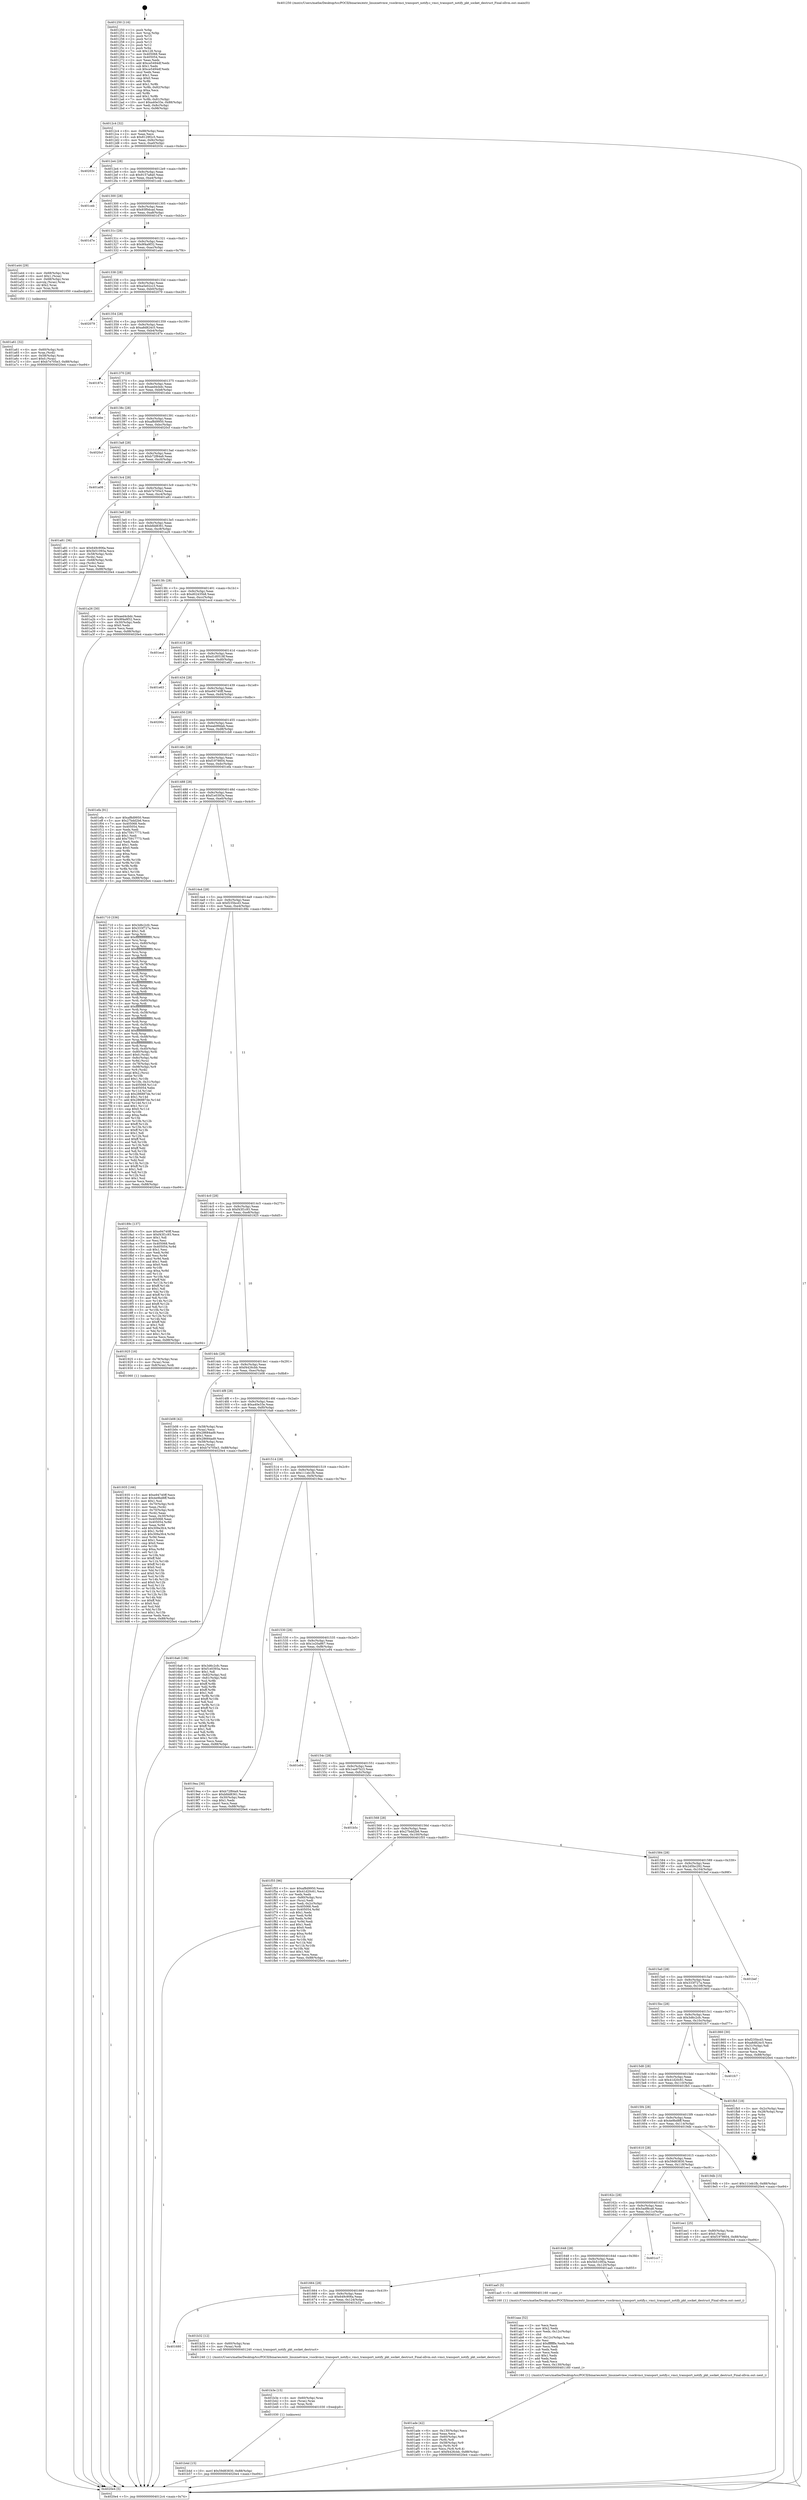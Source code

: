 digraph "0x401250" {
  label = "0x401250 (/mnt/c/Users/mathe/Desktop/tcc/POCII/binaries/extr_linuxnetvmw_vsockvmci_transport_notify.c_vmci_transport_notify_pkt_socket_destruct_Final-ollvm.out::main(0))"
  labelloc = "t"
  node[shape=record]

  Entry [label="",width=0.3,height=0.3,shape=circle,fillcolor=black,style=filled]
  "0x4012c4" [label="{
     0x4012c4 [32]\l
     | [instrs]\l
     &nbsp;&nbsp;0x4012c4 \<+6\>: mov -0x88(%rbp),%eax\l
     &nbsp;&nbsp;0x4012ca \<+2\>: mov %eax,%ecx\l
     &nbsp;&nbsp;0x4012cc \<+6\>: sub $0x8129f2c5,%ecx\l
     &nbsp;&nbsp;0x4012d2 \<+6\>: mov %eax,-0x9c(%rbp)\l
     &nbsp;&nbsp;0x4012d8 \<+6\>: mov %ecx,-0xa0(%rbp)\l
     &nbsp;&nbsp;0x4012de \<+6\>: je 000000000040203c \<main+0xdec\>\l
  }"]
  "0x40203c" [label="{
     0x40203c\l
  }", style=dashed]
  "0x4012e4" [label="{
     0x4012e4 [28]\l
     | [instrs]\l
     &nbsp;&nbsp;0x4012e4 \<+5\>: jmp 00000000004012e9 \<main+0x99\>\l
     &nbsp;&nbsp;0x4012e9 \<+6\>: mov -0x9c(%rbp),%eax\l
     &nbsp;&nbsp;0x4012ef \<+5\>: sub $0x9157a8a0,%eax\l
     &nbsp;&nbsp;0x4012f4 \<+6\>: mov %eax,-0xa4(%rbp)\l
     &nbsp;&nbsp;0x4012fa \<+6\>: je 0000000000401ceb \<main+0xa9b\>\l
  }"]
  Exit [label="",width=0.3,height=0.3,shape=circle,fillcolor=black,style=filled,peripheries=2]
  "0x401ceb" [label="{
     0x401ceb\l
  }", style=dashed]
  "0x401300" [label="{
     0x401300 [28]\l
     | [instrs]\l
     &nbsp;&nbsp;0x401300 \<+5\>: jmp 0000000000401305 \<main+0xb5\>\l
     &nbsp;&nbsp;0x401305 \<+6\>: mov -0x9c(%rbp),%eax\l
     &nbsp;&nbsp;0x40130b \<+5\>: sub $0x93f0dcad,%eax\l
     &nbsp;&nbsp;0x401310 \<+6\>: mov %eax,-0xa8(%rbp)\l
     &nbsp;&nbsp;0x401316 \<+6\>: je 0000000000401d7e \<main+0xb2e\>\l
  }"]
  "0x401b4d" [label="{
     0x401b4d [15]\l
     | [instrs]\l
     &nbsp;&nbsp;0x401b4d \<+10\>: movl $0x59d83830,-0x88(%rbp)\l
     &nbsp;&nbsp;0x401b57 \<+5\>: jmp 00000000004020e4 \<main+0xe94\>\l
  }"]
  "0x401d7e" [label="{
     0x401d7e\l
  }", style=dashed]
  "0x40131c" [label="{
     0x40131c [28]\l
     | [instrs]\l
     &nbsp;&nbsp;0x40131c \<+5\>: jmp 0000000000401321 \<main+0xd1\>\l
     &nbsp;&nbsp;0x401321 \<+6\>: mov -0x9c(%rbp),%eax\l
     &nbsp;&nbsp;0x401327 \<+5\>: sub $0x9f4a9f32,%eax\l
     &nbsp;&nbsp;0x40132c \<+6\>: mov %eax,-0xac(%rbp)\l
     &nbsp;&nbsp;0x401332 \<+6\>: je 0000000000401a44 \<main+0x7f4\>\l
  }"]
  "0x401b3e" [label="{
     0x401b3e [15]\l
     | [instrs]\l
     &nbsp;&nbsp;0x401b3e \<+4\>: mov -0x60(%rbp),%rax\l
     &nbsp;&nbsp;0x401b42 \<+3\>: mov (%rax),%rax\l
     &nbsp;&nbsp;0x401b45 \<+3\>: mov %rax,%rdi\l
     &nbsp;&nbsp;0x401b48 \<+5\>: call 0000000000401030 \<free@plt\>\l
     | [calls]\l
     &nbsp;&nbsp;0x401030 \{1\} (unknown)\l
  }"]
  "0x401a44" [label="{
     0x401a44 [29]\l
     | [instrs]\l
     &nbsp;&nbsp;0x401a44 \<+4\>: mov -0x68(%rbp),%rax\l
     &nbsp;&nbsp;0x401a48 \<+6\>: movl $0x1,(%rax)\l
     &nbsp;&nbsp;0x401a4e \<+4\>: mov -0x68(%rbp),%rax\l
     &nbsp;&nbsp;0x401a52 \<+3\>: movslq (%rax),%rax\l
     &nbsp;&nbsp;0x401a55 \<+4\>: shl $0x2,%rax\l
     &nbsp;&nbsp;0x401a59 \<+3\>: mov %rax,%rdi\l
     &nbsp;&nbsp;0x401a5c \<+5\>: call 0000000000401050 \<malloc@plt\>\l
     | [calls]\l
     &nbsp;&nbsp;0x401050 \{1\} (unknown)\l
  }"]
  "0x401338" [label="{
     0x401338 [28]\l
     | [instrs]\l
     &nbsp;&nbsp;0x401338 \<+5\>: jmp 000000000040133d \<main+0xed\>\l
     &nbsp;&nbsp;0x40133d \<+6\>: mov -0x9c(%rbp),%eax\l
     &nbsp;&nbsp;0x401343 \<+5\>: sub $0xa5e02cc3,%eax\l
     &nbsp;&nbsp;0x401348 \<+6\>: mov %eax,-0xb0(%rbp)\l
     &nbsp;&nbsp;0x40134e \<+6\>: je 0000000000402079 \<main+0xe29\>\l
  }"]
  "0x401680" [label="{
     0x401680\l
  }", style=dashed]
  "0x402079" [label="{
     0x402079\l
  }", style=dashed]
  "0x401354" [label="{
     0x401354 [28]\l
     | [instrs]\l
     &nbsp;&nbsp;0x401354 \<+5\>: jmp 0000000000401359 \<main+0x109\>\l
     &nbsp;&nbsp;0x401359 \<+6\>: mov -0x9c(%rbp),%eax\l
     &nbsp;&nbsp;0x40135f \<+5\>: sub $0xa8d824c5,%eax\l
     &nbsp;&nbsp;0x401364 \<+6\>: mov %eax,-0xb4(%rbp)\l
     &nbsp;&nbsp;0x40136a \<+6\>: je 000000000040187e \<main+0x62e\>\l
  }"]
  "0x401b32" [label="{
     0x401b32 [12]\l
     | [instrs]\l
     &nbsp;&nbsp;0x401b32 \<+4\>: mov -0x60(%rbp),%rax\l
     &nbsp;&nbsp;0x401b36 \<+3\>: mov (%rax),%rdi\l
     &nbsp;&nbsp;0x401b39 \<+5\>: call 0000000000401240 \<vmci_transport_notify_pkt_socket_destruct\>\l
     | [calls]\l
     &nbsp;&nbsp;0x401240 \{1\} (/mnt/c/Users/mathe/Desktop/tcc/POCII/binaries/extr_linuxnetvmw_vsockvmci_transport_notify.c_vmci_transport_notify_pkt_socket_destruct_Final-ollvm.out::vmci_transport_notify_pkt_socket_destruct)\l
  }"]
  "0x40187e" [label="{
     0x40187e\l
  }", style=dashed]
  "0x401370" [label="{
     0x401370 [28]\l
     | [instrs]\l
     &nbsp;&nbsp;0x401370 \<+5\>: jmp 0000000000401375 \<main+0x125\>\l
     &nbsp;&nbsp;0x401375 \<+6\>: mov -0x9c(%rbp),%eax\l
     &nbsp;&nbsp;0x40137b \<+5\>: sub $0xaed4cbdc,%eax\l
     &nbsp;&nbsp;0x401380 \<+6\>: mov %eax,-0xb8(%rbp)\l
     &nbsp;&nbsp;0x401386 \<+6\>: je 0000000000401ebe \<main+0xc6e\>\l
  }"]
  "0x401ade" [label="{
     0x401ade [42]\l
     | [instrs]\l
     &nbsp;&nbsp;0x401ade \<+6\>: mov -0x130(%rbp),%ecx\l
     &nbsp;&nbsp;0x401ae4 \<+3\>: imul %eax,%ecx\l
     &nbsp;&nbsp;0x401ae7 \<+4\>: mov -0x60(%rbp),%r8\l
     &nbsp;&nbsp;0x401aeb \<+3\>: mov (%r8),%r8\l
     &nbsp;&nbsp;0x401aee \<+4\>: mov -0x58(%rbp),%r9\l
     &nbsp;&nbsp;0x401af2 \<+3\>: movslq (%r9),%r9\l
     &nbsp;&nbsp;0x401af5 \<+4\>: mov %ecx,(%r8,%r9,4)\l
     &nbsp;&nbsp;0x401af9 \<+10\>: movl $0xf4426cbb,-0x88(%rbp)\l
     &nbsp;&nbsp;0x401b03 \<+5\>: jmp 00000000004020e4 \<main+0xe94\>\l
  }"]
  "0x401ebe" [label="{
     0x401ebe\l
  }", style=dashed]
  "0x40138c" [label="{
     0x40138c [28]\l
     | [instrs]\l
     &nbsp;&nbsp;0x40138c \<+5\>: jmp 0000000000401391 \<main+0x141\>\l
     &nbsp;&nbsp;0x401391 \<+6\>: mov -0x9c(%rbp),%eax\l
     &nbsp;&nbsp;0x401397 \<+5\>: sub $0xaf8d9950,%eax\l
     &nbsp;&nbsp;0x40139c \<+6\>: mov %eax,-0xbc(%rbp)\l
     &nbsp;&nbsp;0x4013a2 \<+6\>: je 00000000004020cf \<main+0xe7f\>\l
  }"]
  "0x401aaa" [label="{
     0x401aaa [52]\l
     | [instrs]\l
     &nbsp;&nbsp;0x401aaa \<+2\>: xor %ecx,%ecx\l
     &nbsp;&nbsp;0x401aac \<+5\>: mov $0x2,%edx\l
     &nbsp;&nbsp;0x401ab1 \<+6\>: mov %edx,-0x12c(%rbp)\l
     &nbsp;&nbsp;0x401ab7 \<+1\>: cltd\l
     &nbsp;&nbsp;0x401ab8 \<+6\>: mov -0x12c(%rbp),%esi\l
     &nbsp;&nbsp;0x401abe \<+2\>: idiv %esi\l
     &nbsp;&nbsp;0x401ac0 \<+6\>: imul $0xfffffffe,%edx,%edx\l
     &nbsp;&nbsp;0x401ac6 \<+2\>: mov %ecx,%edi\l
     &nbsp;&nbsp;0x401ac8 \<+2\>: sub %edx,%edi\l
     &nbsp;&nbsp;0x401aca \<+2\>: mov %ecx,%edx\l
     &nbsp;&nbsp;0x401acc \<+3\>: sub $0x1,%edx\l
     &nbsp;&nbsp;0x401acf \<+2\>: add %edx,%edi\l
     &nbsp;&nbsp;0x401ad1 \<+2\>: sub %edi,%ecx\l
     &nbsp;&nbsp;0x401ad3 \<+6\>: mov %ecx,-0x130(%rbp)\l
     &nbsp;&nbsp;0x401ad9 \<+5\>: call 0000000000401160 \<next_i\>\l
     | [calls]\l
     &nbsp;&nbsp;0x401160 \{1\} (/mnt/c/Users/mathe/Desktop/tcc/POCII/binaries/extr_linuxnetvmw_vsockvmci_transport_notify.c_vmci_transport_notify_pkt_socket_destruct_Final-ollvm.out::next_i)\l
  }"]
  "0x4020cf" [label="{
     0x4020cf\l
  }", style=dashed]
  "0x4013a8" [label="{
     0x4013a8 [28]\l
     | [instrs]\l
     &nbsp;&nbsp;0x4013a8 \<+5\>: jmp 00000000004013ad \<main+0x15d\>\l
     &nbsp;&nbsp;0x4013ad \<+6\>: mov -0x9c(%rbp),%eax\l
     &nbsp;&nbsp;0x4013b3 \<+5\>: sub $0xb72f84a9,%eax\l
     &nbsp;&nbsp;0x4013b8 \<+6\>: mov %eax,-0xc0(%rbp)\l
     &nbsp;&nbsp;0x4013be \<+6\>: je 0000000000401a08 \<main+0x7b8\>\l
  }"]
  "0x401664" [label="{
     0x401664 [28]\l
     | [instrs]\l
     &nbsp;&nbsp;0x401664 \<+5\>: jmp 0000000000401669 \<main+0x419\>\l
     &nbsp;&nbsp;0x401669 \<+6\>: mov -0x9c(%rbp),%eax\l
     &nbsp;&nbsp;0x40166f \<+5\>: sub $0x649c906a,%eax\l
     &nbsp;&nbsp;0x401674 \<+6\>: mov %eax,-0x124(%rbp)\l
     &nbsp;&nbsp;0x40167a \<+6\>: je 0000000000401b32 \<main+0x8e2\>\l
  }"]
  "0x401a08" [label="{
     0x401a08\l
  }", style=dashed]
  "0x4013c4" [label="{
     0x4013c4 [28]\l
     | [instrs]\l
     &nbsp;&nbsp;0x4013c4 \<+5\>: jmp 00000000004013c9 \<main+0x179\>\l
     &nbsp;&nbsp;0x4013c9 \<+6\>: mov -0x9c(%rbp),%eax\l
     &nbsp;&nbsp;0x4013cf \<+5\>: sub $0xb7e705e3,%eax\l
     &nbsp;&nbsp;0x4013d4 \<+6\>: mov %eax,-0xc4(%rbp)\l
     &nbsp;&nbsp;0x4013da \<+6\>: je 0000000000401a81 \<main+0x831\>\l
  }"]
  "0x401aa5" [label="{
     0x401aa5 [5]\l
     | [instrs]\l
     &nbsp;&nbsp;0x401aa5 \<+5\>: call 0000000000401160 \<next_i\>\l
     | [calls]\l
     &nbsp;&nbsp;0x401160 \{1\} (/mnt/c/Users/mathe/Desktop/tcc/POCII/binaries/extr_linuxnetvmw_vsockvmci_transport_notify.c_vmci_transport_notify_pkt_socket_destruct_Final-ollvm.out::next_i)\l
  }"]
  "0x401a81" [label="{
     0x401a81 [36]\l
     | [instrs]\l
     &nbsp;&nbsp;0x401a81 \<+5\>: mov $0x649c906a,%eax\l
     &nbsp;&nbsp;0x401a86 \<+5\>: mov $0x5b51093a,%ecx\l
     &nbsp;&nbsp;0x401a8b \<+4\>: mov -0x58(%rbp),%rdx\l
     &nbsp;&nbsp;0x401a8f \<+2\>: mov (%rdx),%esi\l
     &nbsp;&nbsp;0x401a91 \<+4\>: mov -0x68(%rbp),%rdx\l
     &nbsp;&nbsp;0x401a95 \<+2\>: cmp (%rdx),%esi\l
     &nbsp;&nbsp;0x401a97 \<+3\>: cmovl %ecx,%eax\l
     &nbsp;&nbsp;0x401a9a \<+6\>: mov %eax,-0x88(%rbp)\l
     &nbsp;&nbsp;0x401aa0 \<+5\>: jmp 00000000004020e4 \<main+0xe94\>\l
  }"]
  "0x4013e0" [label="{
     0x4013e0 [28]\l
     | [instrs]\l
     &nbsp;&nbsp;0x4013e0 \<+5\>: jmp 00000000004013e5 \<main+0x195\>\l
     &nbsp;&nbsp;0x4013e5 \<+6\>: mov -0x9c(%rbp),%eax\l
     &nbsp;&nbsp;0x4013eb \<+5\>: sub $0xbfdd8361,%eax\l
     &nbsp;&nbsp;0x4013f0 \<+6\>: mov %eax,-0xc8(%rbp)\l
     &nbsp;&nbsp;0x4013f6 \<+6\>: je 0000000000401a26 \<main+0x7d6\>\l
  }"]
  "0x401648" [label="{
     0x401648 [28]\l
     | [instrs]\l
     &nbsp;&nbsp;0x401648 \<+5\>: jmp 000000000040164d \<main+0x3fd\>\l
     &nbsp;&nbsp;0x40164d \<+6\>: mov -0x9c(%rbp),%eax\l
     &nbsp;&nbsp;0x401653 \<+5\>: sub $0x5b51093a,%eax\l
     &nbsp;&nbsp;0x401658 \<+6\>: mov %eax,-0x120(%rbp)\l
     &nbsp;&nbsp;0x40165e \<+6\>: je 0000000000401aa5 \<main+0x855\>\l
  }"]
  "0x401a26" [label="{
     0x401a26 [30]\l
     | [instrs]\l
     &nbsp;&nbsp;0x401a26 \<+5\>: mov $0xaed4cbdc,%eax\l
     &nbsp;&nbsp;0x401a2b \<+5\>: mov $0x9f4a9f32,%ecx\l
     &nbsp;&nbsp;0x401a30 \<+3\>: mov -0x30(%rbp),%edx\l
     &nbsp;&nbsp;0x401a33 \<+3\>: cmp $0x0,%edx\l
     &nbsp;&nbsp;0x401a36 \<+3\>: cmove %ecx,%eax\l
     &nbsp;&nbsp;0x401a39 \<+6\>: mov %eax,-0x88(%rbp)\l
     &nbsp;&nbsp;0x401a3f \<+5\>: jmp 00000000004020e4 \<main+0xe94\>\l
  }"]
  "0x4013fc" [label="{
     0x4013fc [28]\l
     | [instrs]\l
     &nbsp;&nbsp;0x4013fc \<+5\>: jmp 0000000000401401 \<main+0x1b1\>\l
     &nbsp;&nbsp;0x401401 \<+6\>: mov -0x9c(%rbp),%eax\l
     &nbsp;&nbsp;0x401407 \<+5\>: sub $0xd02435b8,%eax\l
     &nbsp;&nbsp;0x40140c \<+6\>: mov %eax,-0xcc(%rbp)\l
     &nbsp;&nbsp;0x401412 \<+6\>: je 0000000000401ecd \<main+0xc7d\>\l
  }"]
  "0x401cc7" [label="{
     0x401cc7\l
  }", style=dashed]
  "0x401ecd" [label="{
     0x401ecd\l
  }", style=dashed]
  "0x401418" [label="{
     0x401418 [28]\l
     | [instrs]\l
     &nbsp;&nbsp;0x401418 \<+5\>: jmp 000000000040141d \<main+0x1cd\>\l
     &nbsp;&nbsp;0x40141d \<+6\>: mov -0x9c(%rbp),%eax\l
     &nbsp;&nbsp;0x401423 \<+5\>: sub $0xd1d0518f,%eax\l
     &nbsp;&nbsp;0x401428 \<+6\>: mov %eax,-0xd0(%rbp)\l
     &nbsp;&nbsp;0x40142e \<+6\>: je 0000000000401e63 \<main+0xc13\>\l
  }"]
  "0x40162c" [label="{
     0x40162c [28]\l
     | [instrs]\l
     &nbsp;&nbsp;0x40162c \<+5\>: jmp 0000000000401631 \<main+0x3e1\>\l
     &nbsp;&nbsp;0x401631 \<+6\>: mov -0x9c(%rbp),%eax\l
     &nbsp;&nbsp;0x401637 \<+5\>: sub $0x5adf8ca8,%eax\l
     &nbsp;&nbsp;0x40163c \<+6\>: mov %eax,-0x11c(%rbp)\l
     &nbsp;&nbsp;0x401642 \<+6\>: je 0000000000401cc7 \<main+0xa77\>\l
  }"]
  "0x401e63" [label="{
     0x401e63\l
  }", style=dashed]
  "0x401434" [label="{
     0x401434 [28]\l
     | [instrs]\l
     &nbsp;&nbsp;0x401434 \<+5\>: jmp 0000000000401439 \<main+0x1e9\>\l
     &nbsp;&nbsp;0x401439 \<+6\>: mov -0x9c(%rbp),%eax\l
     &nbsp;&nbsp;0x40143f \<+5\>: sub $0xe94740ff,%eax\l
     &nbsp;&nbsp;0x401444 \<+6\>: mov %eax,-0xd4(%rbp)\l
     &nbsp;&nbsp;0x40144a \<+6\>: je 000000000040200c \<main+0xdbc\>\l
  }"]
  "0x401ee1" [label="{
     0x401ee1 [25]\l
     | [instrs]\l
     &nbsp;&nbsp;0x401ee1 \<+4\>: mov -0x80(%rbp),%rax\l
     &nbsp;&nbsp;0x401ee5 \<+6\>: movl $0x0,(%rax)\l
     &nbsp;&nbsp;0x401eeb \<+10\>: movl $0xf1978604,-0x88(%rbp)\l
     &nbsp;&nbsp;0x401ef5 \<+5\>: jmp 00000000004020e4 \<main+0xe94\>\l
  }"]
  "0x40200c" [label="{
     0x40200c\l
  }", style=dashed]
  "0x401450" [label="{
     0x401450 [28]\l
     | [instrs]\l
     &nbsp;&nbsp;0x401450 \<+5\>: jmp 0000000000401455 \<main+0x205\>\l
     &nbsp;&nbsp;0x401455 \<+6\>: mov -0x9c(%rbp),%eax\l
     &nbsp;&nbsp;0x40145b \<+5\>: sub $0xeab99dab,%eax\l
     &nbsp;&nbsp;0x401460 \<+6\>: mov %eax,-0xd8(%rbp)\l
     &nbsp;&nbsp;0x401466 \<+6\>: je 0000000000401cb8 \<main+0xa68\>\l
  }"]
  "0x401a61" [label="{
     0x401a61 [32]\l
     | [instrs]\l
     &nbsp;&nbsp;0x401a61 \<+4\>: mov -0x60(%rbp),%rdi\l
     &nbsp;&nbsp;0x401a65 \<+3\>: mov %rax,(%rdi)\l
     &nbsp;&nbsp;0x401a68 \<+4\>: mov -0x58(%rbp),%rax\l
     &nbsp;&nbsp;0x401a6c \<+6\>: movl $0x0,(%rax)\l
     &nbsp;&nbsp;0x401a72 \<+10\>: movl $0xb7e705e3,-0x88(%rbp)\l
     &nbsp;&nbsp;0x401a7c \<+5\>: jmp 00000000004020e4 \<main+0xe94\>\l
  }"]
  "0x401cb8" [label="{
     0x401cb8\l
  }", style=dashed]
  "0x40146c" [label="{
     0x40146c [28]\l
     | [instrs]\l
     &nbsp;&nbsp;0x40146c \<+5\>: jmp 0000000000401471 \<main+0x221\>\l
     &nbsp;&nbsp;0x401471 \<+6\>: mov -0x9c(%rbp),%eax\l
     &nbsp;&nbsp;0x401477 \<+5\>: sub $0xf1978604,%eax\l
     &nbsp;&nbsp;0x40147c \<+6\>: mov %eax,-0xdc(%rbp)\l
     &nbsp;&nbsp;0x401482 \<+6\>: je 0000000000401efa \<main+0xcaa\>\l
  }"]
  "0x401610" [label="{
     0x401610 [28]\l
     | [instrs]\l
     &nbsp;&nbsp;0x401610 \<+5\>: jmp 0000000000401615 \<main+0x3c5\>\l
     &nbsp;&nbsp;0x401615 \<+6\>: mov -0x9c(%rbp),%eax\l
     &nbsp;&nbsp;0x40161b \<+5\>: sub $0x59d83830,%eax\l
     &nbsp;&nbsp;0x401620 \<+6\>: mov %eax,-0x118(%rbp)\l
     &nbsp;&nbsp;0x401626 \<+6\>: je 0000000000401ee1 \<main+0xc91\>\l
  }"]
  "0x401efa" [label="{
     0x401efa [91]\l
     | [instrs]\l
     &nbsp;&nbsp;0x401efa \<+5\>: mov $0xaf8d9950,%eax\l
     &nbsp;&nbsp;0x401eff \<+5\>: mov $0x27bdd2b6,%ecx\l
     &nbsp;&nbsp;0x401f04 \<+7\>: mov 0x405068,%edx\l
     &nbsp;&nbsp;0x401f0b \<+7\>: mov 0x405054,%esi\l
     &nbsp;&nbsp;0x401f12 \<+2\>: mov %edx,%edi\l
     &nbsp;&nbsp;0x401f14 \<+6\>: sub $0x75917773,%edi\l
     &nbsp;&nbsp;0x401f1a \<+3\>: sub $0x1,%edi\l
     &nbsp;&nbsp;0x401f1d \<+6\>: add $0x75917773,%edi\l
     &nbsp;&nbsp;0x401f23 \<+3\>: imul %edi,%edx\l
     &nbsp;&nbsp;0x401f26 \<+3\>: and $0x1,%edx\l
     &nbsp;&nbsp;0x401f29 \<+3\>: cmp $0x0,%edx\l
     &nbsp;&nbsp;0x401f2c \<+4\>: sete %r8b\l
     &nbsp;&nbsp;0x401f30 \<+3\>: cmp $0xa,%esi\l
     &nbsp;&nbsp;0x401f33 \<+4\>: setl %r9b\l
     &nbsp;&nbsp;0x401f37 \<+3\>: mov %r8b,%r10b\l
     &nbsp;&nbsp;0x401f3a \<+3\>: and %r9b,%r10b\l
     &nbsp;&nbsp;0x401f3d \<+3\>: xor %r9b,%r8b\l
     &nbsp;&nbsp;0x401f40 \<+3\>: or %r8b,%r10b\l
     &nbsp;&nbsp;0x401f43 \<+4\>: test $0x1,%r10b\l
     &nbsp;&nbsp;0x401f47 \<+3\>: cmovne %ecx,%eax\l
     &nbsp;&nbsp;0x401f4a \<+6\>: mov %eax,-0x88(%rbp)\l
     &nbsp;&nbsp;0x401f50 \<+5\>: jmp 00000000004020e4 \<main+0xe94\>\l
  }"]
  "0x401488" [label="{
     0x401488 [28]\l
     | [instrs]\l
     &nbsp;&nbsp;0x401488 \<+5\>: jmp 000000000040148d \<main+0x23d\>\l
     &nbsp;&nbsp;0x40148d \<+6\>: mov -0x9c(%rbp),%eax\l
     &nbsp;&nbsp;0x401493 \<+5\>: sub $0xf1e0393a,%eax\l
     &nbsp;&nbsp;0x401498 \<+6\>: mov %eax,-0xe0(%rbp)\l
     &nbsp;&nbsp;0x40149e \<+6\>: je 0000000000401710 \<main+0x4c0\>\l
  }"]
  "0x4019db" [label="{
     0x4019db [15]\l
     | [instrs]\l
     &nbsp;&nbsp;0x4019db \<+10\>: movl $0x111eb1fb,-0x88(%rbp)\l
     &nbsp;&nbsp;0x4019e5 \<+5\>: jmp 00000000004020e4 \<main+0xe94\>\l
  }"]
  "0x401710" [label="{
     0x401710 [336]\l
     | [instrs]\l
     &nbsp;&nbsp;0x401710 \<+5\>: mov $0x3d6c2cfc,%eax\l
     &nbsp;&nbsp;0x401715 \<+5\>: mov $0x333f727a,%ecx\l
     &nbsp;&nbsp;0x40171a \<+2\>: mov $0x1,%dl\l
     &nbsp;&nbsp;0x40171c \<+3\>: mov %rsp,%rsi\l
     &nbsp;&nbsp;0x40171f \<+4\>: add $0xfffffffffffffff0,%rsi\l
     &nbsp;&nbsp;0x401723 \<+3\>: mov %rsi,%rsp\l
     &nbsp;&nbsp;0x401726 \<+4\>: mov %rsi,-0x80(%rbp)\l
     &nbsp;&nbsp;0x40172a \<+3\>: mov %rsp,%rsi\l
     &nbsp;&nbsp;0x40172d \<+4\>: add $0xfffffffffffffff0,%rsi\l
     &nbsp;&nbsp;0x401731 \<+3\>: mov %rsi,%rsp\l
     &nbsp;&nbsp;0x401734 \<+3\>: mov %rsp,%rdi\l
     &nbsp;&nbsp;0x401737 \<+4\>: add $0xfffffffffffffff0,%rdi\l
     &nbsp;&nbsp;0x40173b \<+3\>: mov %rdi,%rsp\l
     &nbsp;&nbsp;0x40173e \<+4\>: mov %rdi,-0x78(%rbp)\l
     &nbsp;&nbsp;0x401742 \<+3\>: mov %rsp,%rdi\l
     &nbsp;&nbsp;0x401745 \<+4\>: add $0xfffffffffffffff0,%rdi\l
     &nbsp;&nbsp;0x401749 \<+3\>: mov %rdi,%rsp\l
     &nbsp;&nbsp;0x40174c \<+4\>: mov %rdi,-0x70(%rbp)\l
     &nbsp;&nbsp;0x401750 \<+3\>: mov %rsp,%rdi\l
     &nbsp;&nbsp;0x401753 \<+4\>: add $0xfffffffffffffff0,%rdi\l
     &nbsp;&nbsp;0x401757 \<+3\>: mov %rdi,%rsp\l
     &nbsp;&nbsp;0x40175a \<+4\>: mov %rdi,-0x68(%rbp)\l
     &nbsp;&nbsp;0x40175e \<+3\>: mov %rsp,%rdi\l
     &nbsp;&nbsp;0x401761 \<+4\>: add $0xfffffffffffffff0,%rdi\l
     &nbsp;&nbsp;0x401765 \<+3\>: mov %rdi,%rsp\l
     &nbsp;&nbsp;0x401768 \<+4\>: mov %rdi,-0x60(%rbp)\l
     &nbsp;&nbsp;0x40176c \<+3\>: mov %rsp,%rdi\l
     &nbsp;&nbsp;0x40176f \<+4\>: add $0xfffffffffffffff0,%rdi\l
     &nbsp;&nbsp;0x401773 \<+3\>: mov %rdi,%rsp\l
     &nbsp;&nbsp;0x401776 \<+4\>: mov %rdi,-0x58(%rbp)\l
     &nbsp;&nbsp;0x40177a \<+3\>: mov %rsp,%rdi\l
     &nbsp;&nbsp;0x40177d \<+4\>: add $0xfffffffffffffff0,%rdi\l
     &nbsp;&nbsp;0x401781 \<+3\>: mov %rdi,%rsp\l
     &nbsp;&nbsp;0x401784 \<+4\>: mov %rdi,-0x50(%rbp)\l
     &nbsp;&nbsp;0x401788 \<+3\>: mov %rsp,%rdi\l
     &nbsp;&nbsp;0x40178b \<+4\>: add $0xfffffffffffffff0,%rdi\l
     &nbsp;&nbsp;0x40178f \<+3\>: mov %rdi,%rsp\l
     &nbsp;&nbsp;0x401792 \<+4\>: mov %rdi,-0x48(%rbp)\l
     &nbsp;&nbsp;0x401796 \<+3\>: mov %rsp,%rdi\l
     &nbsp;&nbsp;0x401799 \<+4\>: add $0xfffffffffffffff0,%rdi\l
     &nbsp;&nbsp;0x40179d \<+3\>: mov %rdi,%rsp\l
     &nbsp;&nbsp;0x4017a0 \<+4\>: mov %rdi,-0x40(%rbp)\l
     &nbsp;&nbsp;0x4017a4 \<+4\>: mov -0x80(%rbp),%rdi\l
     &nbsp;&nbsp;0x4017a8 \<+6\>: movl $0x0,(%rdi)\l
     &nbsp;&nbsp;0x4017ae \<+7\>: mov -0x8c(%rbp),%r8d\l
     &nbsp;&nbsp;0x4017b5 \<+3\>: mov %r8d,(%rsi)\l
     &nbsp;&nbsp;0x4017b8 \<+4\>: mov -0x78(%rbp),%rdi\l
     &nbsp;&nbsp;0x4017bc \<+7\>: mov -0x98(%rbp),%r9\l
     &nbsp;&nbsp;0x4017c3 \<+3\>: mov %r9,(%rdi)\l
     &nbsp;&nbsp;0x4017c6 \<+3\>: cmpl $0x2,(%rsi)\l
     &nbsp;&nbsp;0x4017c9 \<+4\>: setne %r10b\l
     &nbsp;&nbsp;0x4017cd \<+4\>: and $0x1,%r10b\l
     &nbsp;&nbsp;0x4017d1 \<+4\>: mov %r10b,-0x31(%rbp)\l
     &nbsp;&nbsp;0x4017d5 \<+8\>: mov 0x405068,%r11d\l
     &nbsp;&nbsp;0x4017dd \<+7\>: mov 0x405054,%ebx\l
     &nbsp;&nbsp;0x4017e4 \<+3\>: mov %r11d,%r14d\l
     &nbsp;&nbsp;0x4017e7 \<+7\>: sub $0x286887de,%r14d\l
     &nbsp;&nbsp;0x4017ee \<+4\>: sub $0x1,%r14d\l
     &nbsp;&nbsp;0x4017f2 \<+7\>: add $0x286887de,%r14d\l
     &nbsp;&nbsp;0x4017f9 \<+4\>: imul %r14d,%r11d\l
     &nbsp;&nbsp;0x4017fd \<+4\>: and $0x1,%r11d\l
     &nbsp;&nbsp;0x401801 \<+4\>: cmp $0x0,%r11d\l
     &nbsp;&nbsp;0x401805 \<+4\>: sete %r10b\l
     &nbsp;&nbsp;0x401809 \<+3\>: cmp $0xa,%ebx\l
     &nbsp;&nbsp;0x40180c \<+4\>: setl %r15b\l
     &nbsp;&nbsp;0x401810 \<+3\>: mov %r10b,%r12b\l
     &nbsp;&nbsp;0x401813 \<+4\>: xor $0xff,%r12b\l
     &nbsp;&nbsp;0x401817 \<+3\>: mov %r15b,%r13b\l
     &nbsp;&nbsp;0x40181a \<+4\>: xor $0xff,%r13b\l
     &nbsp;&nbsp;0x40181e \<+3\>: xor $0x1,%dl\l
     &nbsp;&nbsp;0x401821 \<+3\>: mov %r12b,%sil\l
     &nbsp;&nbsp;0x401824 \<+4\>: and $0xff,%sil\l
     &nbsp;&nbsp;0x401828 \<+3\>: and %dl,%r10b\l
     &nbsp;&nbsp;0x40182b \<+3\>: mov %r13b,%dil\l
     &nbsp;&nbsp;0x40182e \<+4\>: and $0xff,%dil\l
     &nbsp;&nbsp;0x401832 \<+3\>: and %dl,%r15b\l
     &nbsp;&nbsp;0x401835 \<+3\>: or %r10b,%sil\l
     &nbsp;&nbsp;0x401838 \<+3\>: or %r15b,%dil\l
     &nbsp;&nbsp;0x40183b \<+3\>: xor %dil,%sil\l
     &nbsp;&nbsp;0x40183e \<+3\>: or %r13b,%r12b\l
     &nbsp;&nbsp;0x401841 \<+4\>: xor $0xff,%r12b\l
     &nbsp;&nbsp;0x401845 \<+3\>: or $0x1,%dl\l
     &nbsp;&nbsp;0x401848 \<+3\>: and %dl,%r12b\l
     &nbsp;&nbsp;0x40184b \<+3\>: or %r12b,%sil\l
     &nbsp;&nbsp;0x40184e \<+4\>: test $0x1,%sil\l
     &nbsp;&nbsp;0x401852 \<+3\>: cmovne %ecx,%eax\l
     &nbsp;&nbsp;0x401855 \<+6\>: mov %eax,-0x88(%rbp)\l
     &nbsp;&nbsp;0x40185b \<+5\>: jmp 00000000004020e4 \<main+0xe94\>\l
  }"]
  "0x4014a4" [label="{
     0x4014a4 [28]\l
     | [instrs]\l
     &nbsp;&nbsp;0x4014a4 \<+5\>: jmp 00000000004014a9 \<main+0x259\>\l
     &nbsp;&nbsp;0x4014a9 \<+6\>: mov -0x9c(%rbp),%eax\l
     &nbsp;&nbsp;0x4014af \<+5\>: sub $0xf235bcd3,%eax\l
     &nbsp;&nbsp;0x4014b4 \<+6\>: mov %eax,-0xe4(%rbp)\l
     &nbsp;&nbsp;0x4014ba \<+6\>: je 000000000040189c \<main+0x64c\>\l
  }"]
  "0x4015f4" [label="{
     0x4015f4 [28]\l
     | [instrs]\l
     &nbsp;&nbsp;0x4015f4 \<+5\>: jmp 00000000004015f9 \<main+0x3a9\>\l
     &nbsp;&nbsp;0x4015f9 \<+6\>: mov -0x9c(%rbp),%eax\l
     &nbsp;&nbsp;0x4015ff \<+5\>: sub $0x4e9bd8ff,%eax\l
     &nbsp;&nbsp;0x401604 \<+6\>: mov %eax,-0x114(%rbp)\l
     &nbsp;&nbsp;0x40160a \<+6\>: je 00000000004019db \<main+0x78b\>\l
  }"]
  "0x40189c" [label="{
     0x40189c [137]\l
     | [instrs]\l
     &nbsp;&nbsp;0x40189c \<+5\>: mov $0xe94740ff,%eax\l
     &nbsp;&nbsp;0x4018a1 \<+5\>: mov $0xf43f1c93,%ecx\l
     &nbsp;&nbsp;0x4018a6 \<+2\>: mov $0x1,%dl\l
     &nbsp;&nbsp;0x4018a8 \<+2\>: xor %esi,%esi\l
     &nbsp;&nbsp;0x4018aa \<+7\>: mov 0x405068,%edi\l
     &nbsp;&nbsp;0x4018b1 \<+8\>: mov 0x405054,%r8d\l
     &nbsp;&nbsp;0x4018b9 \<+3\>: sub $0x1,%esi\l
     &nbsp;&nbsp;0x4018bc \<+3\>: mov %edi,%r9d\l
     &nbsp;&nbsp;0x4018bf \<+3\>: add %esi,%r9d\l
     &nbsp;&nbsp;0x4018c2 \<+4\>: imul %r9d,%edi\l
     &nbsp;&nbsp;0x4018c6 \<+3\>: and $0x1,%edi\l
     &nbsp;&nbsp;0x4018c9 \<+3\>: cmp $0x0,%edi\l
     &nbsp;&nbsp;0x4018cc \<+4\>: sete %r10b\l
     &nbsp;&nbsp;0x4018d0 \<+4\>: cmp $0xa,%r8d\l
     &nbsp;&nbsp;0x4018d4 \<+4\>: setl %r11b\l
     &nbsp;&nbsp;0x4018d8 \<+3\>: mov %r10b,%bl\l
     &nbsp;&nbsp;0x4018db \<+3\>: xor $0xff,%bl\l
     &nbsp;&nbsp;0x4018de \<+3\>: mov %r11b,%r14b\l
     &nbsp;&nbsp;0x4018e1 \<+4\>: xor $0xff,%r14b\l
     &nbsp;&nbsp;0x4018e5 \<+3\>: xor $0x1,%dl\l
     &nbsp;&nbsp;0x4018e8 \<+3\>: mov %bl,%r15b\l
     &nbsp;&nbsp;0x4018eb \<+4\>: and $0xff,%r15b\l
     &nbsp;&nbsp;0x4018ef \<+3\>: and %dl,%r10b\l
     &nbsp;&nbsp;0x4018f2 \<+3\>: mov %r14b,%r12b\l
     &nbsp;&nbsp;0x4018f5 \<+4\>: and $0xff,%r12b\l
     &nbsp;&nbsp;0x4018f9 \<+3\>: and %dl,%r11b\l
     &nbsp;&nbsp;0x4018fc \<+3\>: or %r10b,%r15b\l
     &nbsp;&nbsp;0x4018ff \<+3\>: or %r11b,%r12b\l
     &nbsp;&nbsp;0x401902 \<+3\>: xor %r12b,%r15b\l
     &nbsp;&nbsp;0x401905 \<+3\>: or %r14b,%bl\l
     &nbsp;&nbsp;0x401908 \<+3\>: xor $0xff,%bl\l
     &nbsp;&nbsp;0x40190b \<+3\>: or $0x1,%dl\l
     &nbsp;&nbsp;0x40190e \<+2\>: and %dl,%bl\l
     &nbsp;&nbsp;0x401910 \<+3\>: or %bl,%r15b\l
     &nbsp;&nbsp;0x401913 \<+4\>: test $0x1,%r15b\l
     &nbsp;&nbsp;0x401917 \<+3\>: cmovne %ecx,%eax\l
     &nbsp;&nbsp;0x40191a \<+6\>: mov %eax,-0x88(%rbp)\l
     &nbsp;&nbsp;0x401920 \<+5\>: jmp 00000000004020e4 \<main+0xe94\>\l
  }"]
  "0x4014c0" [label="{
     0x4014c0 [28]\l
     | [instrs]\l
     &nbsp;&nbsp;0x4014c0 \<+5\>: jmp 00000000004014c5 \<main+0x275\>\l
     &nbsp;&nbsp;0x4014c5 \<+6\>: mov -0x9c(%rbp),%eax\l
     &nbsp;&nbsp;0x4014cb \<+5\>: sub $0xf43f1c93,%eax\l
     &nbsp;&nbsp;0x4014d0 \<+6\>: mov %eax,-0xe8(%rbp)\l
     &nbsp;&nbsp;0x4014d6 \<+6\>: je 0000000000401925 \<main+0x6d5\>\l
  }"]
  "0x401fb5" [label="{
     0x401fb5 [18]\l
     | [instrs]\l
     &nbsp;&nbsp;0x401fb5 \<+3\>: mov -0x2c(%rbp),%eax\l
     &nbsp;&nbsp;0x401fb8 \<+4\>: lea -0x28(%rbp),%rsp\l
     &nbsp;&nbsp;0x401fbc \<+1\>: pop %rbx\l
     &nbsp;&nbsp;0x401fbd \<+2\>: pop %r12\l
     &nbsp;&nbsp;0x401fbf \<+2\>: pop %r13\l
     &nbsp;&nbsp;0x401fc1 \<+2\>: pop %r14\l
     &nbsp;&nbsp;0x401fc3 \<+2\>: pop %r15\l
     &nbsp;&nbsp;0x401fc5 \<+1\>: pop %rbp\l
     &nbsp;&nbsp;0x401fc6 \<+1\>: ret\l
  }"]
  "0x401925" [label="{
     0x401925 [16]\l
     | [instrs]\l
     &nbsp;&nbsp;0x401925 \<+4\>: mov -0x78(%rbp),%rax\l
     &nbsp;&nbsp;0x401929 \<+3\>: mov (%rax),%rax\l
     &nbsp;&nbsp;0x40192c \<+4\>: mov 0x8(%rax),%rdi\l
     &nbsp;&nbsp;0x401930 \<+5\>: call 0000000000401060 \<atoi@plt\>\l
     | [calls]\l
     &nbsp;&nbsp;0x401060 \{1\} (unknown)\l
  }"]
  "0x4014dc" [label="{
     0x4014dc [28]\l
     | [instrs]\l
     &nbsp;&nbsp;0x4014dc \<+5\>: jmp 00000000004014e1 \<main+0x291\>\l
     &nbsp;&nbsp;0x4014e1 \<+6\>: mov -0x9c(%rbp),%eax\l
     &nbsp;&nbsp;0x4014e7 \<+5\>: sub $0xf4426cbb,%eax\l
     &nbsp;&nbsp;0x4014ec \<+6\>: mov %eax,-0xec(%rbp)\l
     &nbsp;&nbsp;0x4014f2 \<+6\>: je 0000000000401b08 \<main+0x8b8\>\l
  }"]
  "0x4015d8" [label="{
     0x4015d8 [28]\l
     | [instrs]\l
     &nbsp;&nbsp;0x4015d8 \<+5\>: jmp 00000000004015dd \<main+0x38d\>\l
     &nbsp;&nbsp;0x4015dd \<+6\>: mov -0x9c(%rbp),%eax\l
     &nbsp;&nbsp;0x4015e3 \<+5\>: sub $0x41d20c61,%eax\l
     &nbsp;&nbsp;0x4015e8 \<+6\>: mov %eax,-0x110(%rbp)\l
     &nbsp;&nbsp;0x4015ee \<+6\>: je 0000000000401fb5 \<main+0xd65\>\l
  }"]
  "0x401b08" [label="{
     0x401b08 [42]\l
     | [instrs]\l
     &nbsp;&nbsp;0x401b08 \<+4\>: mov -0x58(%rbp),%rax\l
     &nbsp;&nbsp;0x401b0c \<+2\>: mov (%rax),%ecx\l
     &nbsp;&nbsp;0x401b0e \<+6\>: sub $0x28684ad9,%ecx\l
     &nbsp;&nbsp;0x401b14 \<+3\>: add $0x1,%ecx\l
     &nbsp;&nbsp;0x401b17 \<+6\>: add $0x28684ad9,%ecx\l
     &nbsp;&nbsp;0x401b1d \<+4\>: mov -0x58(%rbp),%rax\l
     &nbsp;&nbsp;0x401b21 \<+2\>: mov %ecx,(%rax)\l
     &nbsp;&nbsp;0x401b23 \<+10\>: movl $0xb7e705e3,-0x88(%rbp)\l
     &nbsp;&nbsp;0x401b2d \<+5\>: jmp 00000000004020e4 \<main+0xe94\>\l
  }"]
  "0x4014f8" [label="{
     0x4014f8 [28]\l
     | [instrs]\l
     &nbsp;&nbsp;0x4014f8 \<+5\>: jmp 00000000004014fd \<main+0x2ad\>\l
     &nbsp;&nbsp;0x4014fd \<+6\>: mov -0x9c(%rbp),%eax\l
     &nbsp;&nbsp;0x401503 \<+5\>: sub $0xa40e33e,%eax\l
     &nbsp;&nbsp;0x401508 \<+6\>: mov %eax,-0xf0(%rbp)\l
     &nbsp;&nbsp;0x40150e \<+6\>: je 00000000004016a6 \<main+0x456\>\l
  }"]
  "0x401fc7" [label="{
     0x401fc7\l
  }", style=dashed]
  "0x4016a6" [label="{
     0x4016a6 [106]\l
     | [instrs]\l
     &nbsp;&nbsp;0x4016a6 \<+5\>: mov $0x3d6c2cfc,%eax\l
     &nbsp;&nbsp;0x4016ab \<+5\>: mov $0xf1e0393a,%ecx\l
     &nbsp;&nbsp;0x4016b0 \<+2\>: mov $0x1,%dl\l
     &nbsp;&nbsp;0x4016b2 \<+7\>: mov -0x82(%rbp),%sil\l
     &nbsp;&nbsp;0x4016b9 \<+7\>: mov -0x81(%rbp),%dil\l
     &nbsp;&nbsp;0x4016c0 \<+3\>: mov %sil,%r8b\l
     &nbsp;&nbsp;0x4016c3 \<+4\>: xor $0xff,%r8b\l
     &nbsp;&nbsp;0x4016c7 \<+3\>: mov %dil,%r9b\l
     &nbsp;&nbsp;0x4016ca \<+4\>: xor $0xff,%r9b\l
     &nbsp;&nbsp;0x4016ce \<+3\>: xor $0x1,%dl\l
     &nbsp;&nbsp;0x4016d1 \<+3\>: mov %r8b,%r10b\l
     &nbsp;&nbsp;0x4016d4 \<+4\>: and $0xff,%r10b\l
     &nbsp;&nbsp;0x4016d8 \<+3\>: and %dl,%sil\l
     &nbsp;&nbsp;0x4016db \<+3\>: mov %r9b,%r11b\l
     &nbsp;&nbsp;0x4016de \<+4\>: and $0xff,%r11b\l
     &nbsp;&nbsp;0x4016e2 \<+3\>: and %dl,%dil\l
     &nbsp;&nbsp;0x4016e5 \<+3\>: or %sil,%r10b\l
     &nbsp;&nbsp;0x4016e8 \<+3\>: or %dil,%r11b\l
     &nbsp;&nbsp;0x4016eb \<+3\>: xor %r11b,%r10b\l
     &nbsp;&nbsp;0x4016ee \<+3\>: or %r9b,%r8b\l
     &nbsp;&nbsp;0x4016f1 \<+4\>: xor $0xff,%r8b\l
     &nbsp;&nbsp;0x4016f5 \<+3\>: or $0x1,%dl\l
     &nbsp;&nbsp;0x4016f8 \<+3\>: and %dl,%r8b\l
     &nbsp;&nbsp;0x4016fb \<+3\>: or %r8b,%r10b\l
     &nbsp;&nbsp;0x4016fe \<+4\>: test $0x1,%r10b\l
     &nbsp;&nbsp;0x401702 \<+3\>: cmovne %ecx,%eax\l
     &nbsp;&nbsp;0x401705 \<+6\>: mov %eax,-0x88(%rbp)\l
     &nbsp;&nbsp;0x40170b \<+5\>: jmp 00000000004020e4 \<main+0xe94\>\l
  }"]
  "0x401514" [label="{
     0x401514 [28]\l
     | [instrs]\l
     &nbsp;&nbsp;0x401514 \<+5\>: jmp 0000000000401519 \<main+0x2c9\>\l
     &nbsp;&nbsp;0x401519 \<+6\>: mov -0x9c(%rbp),%eax\l
     &nbsp;&nbsp;0x40151f \<+5\>: sub $0x111eb1fb,%eax\l
     &nbsp;&nbsp;0x401524 \<+6\>: mov %eax,-0xf4(%rbp)\l
     &nbsp;&nbsp;0x40152a \<+6\>: je 00000000004019ea \<main+0x79a\>\l
  }"]
  "0x4020e4" [label="{
     0x4020e4 [5]\l
     | [instrs]\l
     &nbsp;&nbsp;0x4020e4 \<+5\>: jmp 00000000004012c4 \<main+0x74\>\l
  }"]
  "0x401250" [label="{
     0x401250 [116]\l
     | [instrs]\l
     &nbsp;&nbsp;0x401250 \<+1\>: push %rbp\l
     &nbsp;&nbsp;0x401251 \<+3\>: mov %rsp,%rbp\l
     &nbsp;&nbsp;0x401254 \<+2\>: push %r15\l
     &nbsp;&nbsp;0x401256 \<+2\>: push %r14\l
     &nbsp;&nbsp;0x401258 \<+2\>: push %r13\l
     &nbsp;&nbsp;0x40125a \<+2\>: push %r12\l
     &nbsp;&nbsp;0x40125c \<+1\>: push %rbx\l
     &nbsp;&nbsp;0x40125d \<+7\>: sub $0x128,%rsp\l
     &nbsp;&nbsp;0x401264 \<+7\>: mov 0x405068,%eax\l
     &nbsp;&nbsp;0x40126b \<+7\>: mov 0x405054,%ecx\l
     &nbsp;&nbsp;0x401272 \<+2\>: mov %eax,%edx\l
     &nbsp;&nbsp;0x401274 \<+6\>: add $0xce5494df,%edx\l
     &nbsp;&nbsp;0x40127a \<+3\>: sub $0x1,%edx\l
     &nbsp;&nbsp;0x40127d \<+6\>: sub $0xce5494df,%edx\l
     &nbsp;&nbsp;0x401283 \<+3\>: imul %edx,%eax\l
     &nbsp;&nbsp;0x401286 \<+3\>: and $0x1,%eax\l
     &nbsp;&nbsp;0x401289 \<+3\>: cmp $0x0,%eax\l
     &nbsp;&nbsp;0x40128c \<+4\>: sete %r8b\l
     &nbsp;&nbsp;0x401290 \<+4\>: and $0x1,%r8b\l
     &nbsp;&nbsp;0x401294 \<+7\>: mov %r8b,-0x82(%rbp)\l
     &nbsp;&nbsp;0x40129b \<+3\>: cmp $0xa,%ecx\l
     &nbsp;&nbsp;0x40129e \<+4\>: setl %r8b\l
     &nbsp;&nbsp;0x4012a2 \<+4\>: and $0x1,%r8b\l
     &nbsp;&nbsp;0x4012a6 \<+7\>: mov %r8b,-0x81(%rbp)\l
     &nbsp;&nbsp;0x4012ad \<+10\>: movl $0xa40e33e,-0x88(%rbp)\l
     &nbsp;&nbsp;0x4012b7 \<+6\>: mov %edi,-0x8c(%rbp)\l
     &nbsp;&nbsp;0x4012bd \<+7\>: mov %rsi,-0x98(%rbp)\l
  }"]
  "0x401935" [label="{
     0x401935 [166]\l
     | [instrs]\l
     &nbsp;&nbsp;0x401935 \<+5\>: mov $0xe94740ff,%ecx\l
     &nbsp;&nbsp;0x40193a \<+5\>: mov $0x4e9bd8ff,%edx\l
     &nbsp;&nbsp;0x40193f \<+3\>: mov $0x1,%sil\l
     &nbsp;&nbsp;0x401942 \<+4\>: mov -0x70(%rbp),%rdi\l
     &nbsp;&nbsp;0x401946 \<+2\>: mov %eax,(%rdi)\l
     &nbsp;&nbsp;0x401948 \<+4\>: mov -0x70(%rbp),%rdi\l
     &nbsp;&nbsp;0x40194c \<+2\>: mov (%rdi),%eax\l
     &nbsp;&nbsp;0x40194e \<+3\>: mov %eax,-0x30(%rbp)\l
     &nbsp;&nbsp;0x401951 \<+7\>: mov 0x405068,%eax\l
     &nbsp;&nbsp;0x401958 \<+8\>: mov 0x405054,%r8d\l
     &nbsp;&nbsp;0x401960 \<+3\>: mov %eax,%r9d\l
     &nbsp;&nbsp;0x401963 \<+7\>: add $0x309a3fc4,%r9d\l
     &nbsp;&nbsp;0x40196a \<+4\>: sub $0x1,%r9d\l
     &nbsp;&nbsp;0x40196e \<+7\>: sub $0x309a3fc4,%r9d\l
     &nbsp;&nbsp;0x401975 \<+4\>: imul %r9d,%eax\l
     &nbsp;&nbsp;0x401979 \<+3\>: and $0x1,%eax\l
     &nbsp;&nbsp;0x40197c \<+3\>: cmp $0x0,%eax\l
     &nbsp;&nbsp;0x40197f \<+4\>: sete %r10b\l
     &nbsp;&nbsp;0x401983 \<+4\>: cmp $0xa,%r8d\l
     &nbsp;&nbsp;0x401987 \<+4\>: setl %r11b\l
     &nbsp;&nbsp;0x40198b \<+3\>: mov %r10b,%bl\l
     &nbsp;&nbsp;0x40198e \<+3\>: xor $0xff,%bl\l
     &nbsp;&nbsp;0x401991 \<+3\>: mov %r11b,%r14b\l
     &nbsp;&nbsp;0x401994 \<+4\>: xor $0xff,%r14b\l
     &nbsp;&nbsp;0x401998 \<+4\>: xor $0x0,%sil\l
     &nbsp;&nbsp;0x40199c \<+3\>: mov %bl,%r15b\l
     &nbsp;&nbsp;0x40199f \<+4\>: and $0x0,%r15b\l
     &nbsp;&nbsp;0x4019a3 \<+3\>: and %sil,%r10b\l
     &nbsp;&nbsp;0x4019a6 \<+3\>: mov %r14b,%r12b\l
     &nbsp;&nbsp;0x4019a9 \<+4\>: and $0x0,%r12b\l
     &nbsp;&nbsp;0x4019ad \<+3\>: and %sil,%r11b\l
     &nbsp;&nbsp;0x4019b0 \<+3\>: or %r10b,%r15b\l
     &nbsp;&nbsp;0x4019b3 \<+3\>: or %r11b,%r12b\l
     &nbsp;&nbsp;0x4019b6 \<+3\>: xor %r12b,%r15b\l
     &nbsp;&nbsp;0x4019b9 \<+3\>: or %r14b,%bl\l
     &nbsp;&nbsp;0x4019bc \<+3\>: xor $0xff,%bl\l
     &nbsp;&nbsp;0x4019bf \<+4\>: or $0x0,%sil\l
     &nbsp;&nbsp;0x4019c3 \<+3\>: and %sil,%bl\l
     &nbsp;&nbsp;0x4019c6 \<+3\>: or %bl,%r15b\l
     &nbsp;&nbsp;0x4019c9 \<+4\>: test $0x1,%r15b\l
     &nbsp;&nbsp;0x4019cd \<+3\>: cmovne %edx,%ecx\l
     &nbsp;&nbsp;0x4019d0 \<+6\>: mov %ecx,-0x88(%rbp)\l
     &nbsp;&nbsp;0x4019d6 \<+5\>: jmp 00000000004020e4 \<main+0xe94\>\l
  }"]
  "0x4015bc" [label="{
     0x4015bc [28]\l
     | [instrs]\l
     &nbsp;&nbsp;0x4015bc \<+5\>: jmp 00000000004015c1 \<main+0x371\>\l
     &nbsp;&nbsp;0x4015c1 \<+6\>: mov -0x9c(%rbp),%eax\l
     &nbsp;&nbsp;0x4015c7 \<+5\>: sub $0x3d6c2cfc,%eax\l
     &nbsp;&nbsp;0x4015cc \<+6\>: mov %eax,-0x10c(%rbp)\l
     &nbsp;&nbsp;0x4015d2 \<+6\>: je 0000000000401fc7 \<main+0xd77\>\l
  }"]
  "0x4019ea" [label="{
     0x4019ea [30]\l
     | [instrs]\l
     &nbsp;&nbsp;0x4019ea \<+5\>: mov $0xb72f84a9,%eax\l
     &nbsp;&nbsp;0x4019ef \<+5\>: mov $0xbfdd8361,%ecx\l
     &nbsp;&nbsp;0x4019f4 \<+3\>: mov -0x30(%rbp),%edx\l
     &nbsp;&nbsp;0x4019f7 \<+3\>: cmp $0x1,%edx\l
     &nbsp;&nbsp;0x4019fa \<+3\>: cmovl %ecx,%eax\l
     &nbsp;&nbsp;0x4019fd \<+6\>: mov %eax,-0x88(%rbp)\l
     &nbsp;&nbsp;0x401a03 \<+5\>: jmp 00000000004020e4 \<main+0xe94\>\l
  }"]
  "0x401530" [label="{
     0x401530 [28]\l
     | [instrs]\l
     &nbsp;&nbsp;0x401530 \<+5\>: jmp 0000000000401535 \<main+0x2e5\>\l
     &nbsp;&nbsp;0x401535 \<+6\>: mov -0x9c(%rbp),%eax\l
     &nbsp;&nbsp;0x40153b \<+5\>: sub $0x1e20a867,%eax\l
     &nbsp;&nbsp;0x401540 \<+6\>: mov %eax,-0xf8(%rbp)\l
     &nbsp;&nbsp;0x401546 \<+6\>: je 0000000000401e94 \<main+0xc44\>\l
  }"]
  "0x401860" [label="{
     0x401860 [30]\l
     | [instrs]\l
     &nbsp;&nbsp;0x401860 \<+5\>: mov $0xf235bcd3,%eax\l
     &nbsp;&nbsp;0x401865 \<+5\>: mov $0xa8d824c5,%ecx\l
     &nbsp;&nbsp;0x40186a \<+3\>: mov -0x31(%rbp),%dl\l
     &nbsp;&nbsp;0x40186d \<+3\>: test $0x1,%dl\l
     &nbsp;&nbsp;0x401870 \<+3\>: cmovne %ecx,%eax\l
     &nbsp;&nbsp;0x401873 \<+6\>: mov %eax,-0x88(%rbp)\l
     &nbsp;&nbsp;0x401879 \<+5\>: jmp 00000000004020e4 \<main+0xe94\>\l
  }"]
  "0x401e94" [label="{
     0x401e94\l
  }", style=dashed]
  "0x40154c" [label="{
     0x40154c [28]\l
     | [instrs]\l
     &nbsp;&nbsp;0x40154c \<+5\>: jmp 0000000000401551 \<main+0x301\>\l
     &nbsp;&nbsp;0x401551 \<+6\>: mov -0x9c(%rbp),%eax\l
     &nbsp;&nbsp;0x401557 \<+5\>: sub $0x1ea97b23,%eax\l
     &nbsp;&nbsp;0x40155c \<+6\>: mov %eax,-0xfc(%rbp)\l
     &nbsp;&nbsp;0x401562 \<+6\>: je 0000000000401b5c \<main+0x90c\>\l
  }"]
  "0x4015a0" [label="{
     0x4015a0 [28]\l
     | [instrs]\l
     &nbsp;&nbsp;0x4015a0 \<+5\>: jmp 00000000004015a5 \<main+0x355\>\l
     &nbsp;&nbsp;0x4015a5 \<+6\>: mov -0x9c(%rbp),%eax\l
     &nbsp;&nbsp;0x4015ab \<+5\>: sub $0x333f727a,%eax\l
     &nbsp;&nbsp;0x4015b0 \<+6\>: mov %eax,-0x108(%rbp)\l
     &nbsp;&nbsp;0x4015b6 \<+6\>: je 0000000000401860 \<main+0x610\>\l
  }"]
  "0x401b5c" [label="{
     0x401b5c\l
  }", style=dashed]
  "0x401568" [label="{
     0x401568 [28]\l
     | [instrs]\l
     &nbsp;&nbsp;0x401568 \<+5\>: jmp 000000000040156d \<main+0x31d\>\l
     &nbsp;&nbsp;0x40156d \<+6\>: mov -0x9c(%rbp),%eax\l
     &nbsp;&nbsp;0x401573 \<+5\>: sub $0x27bdd2b6,%eax\l
     &nbsp;&nbsp;0x401578 \<+6\>: mov %eax,-0x100(%rbp)\l
     &nbsp;&nbsp;0x40157e \<+6\>: je 0000000000401f55 \<main+0xd05\>\l
  }"]
  "0x401bef" [label="{
     0x401bef\l
  }", style=dashed]
  "0x401f55" [label="{
     0x401f55 [96]\l
     | [instrs]\l
     &nbsp;&nbsp;0x401f55 \<+5\>: mov $0xaf8d9950,%eax\l
     &nbsp;&nbsp;0x401f5a \<+5\>: mov $0x41d20c61,%ecx\l
     &nbsp;&nbsp;0x401f5f \<+2\>: xor %edx,%edx\l
     &nbsp;&nbsp;0x401f61 \<+4\>: mov -0x80(%rbp),%rsi\l
     &nbsp;&nbsp;0x401f65 \<+2\>: mov (%rsi),%edi\l
     &nbsp;&nbsp;0x401f67 \<+3\>: mov %edi,-0x2c(%rbp)\l
     &nbsp;&nbsp;0x401f6a \<+7\>: mov 0x405068,%edi\l
     &nbsp;&nbsp;0x401f71 \<+8\>: mov 0x405054,%r8d\l
     &nbsp;&nbsp;0x401f79 \<+3\>: sub $0x1,%edx\l
     &nbsp;&nbsp;0x401f7c \<+3\>: mov %edi,%r9d\l
     &nbsp;&nbsp;0x401f7f \<+3\>: add %edx,%r9d\l
     &nbsp;&nbsp;0x401f82 \<+4\>: imul %r9d,%edi\l
     &nbsp;&nbsp;0x401f86 \<+3\>: and $0x1,%edi\l
     &nbsp;&nbsp;0x401f89 \<+3\>: cmp $0x0,%edi\l
     &nbsp;&nbsp;0x401f8c \<+4\>: sete %r10b\l
     &nbsp;&nbsp;0x401f90 \<+4\>: cmp $0xa,%r8d\l
     &nbsp;&nbsp;0x401f94 \<+4\>: setl %r11b\l
     &nbsp;&nbsp;0x401f98 \<+3\>: mov %r10b,%bl\l
     &nbsp;&nbsp;0x401f9b \<+3\>: and %r11b,%bl\l
     &nbsp;&nbsp;0x401f9e \<+3\>: xor %r11b,%r10b\l
     &nbsp;&nbsp;0x401fa1 \<+3\>: or %r10b,%bl\l
     &nbsp;&nbsp;0x401fa4 \<+3\>: test $0x1,%bl\l
     &nbsp;&nbsp;0x401fa7 \<+3\>: cmovne %ecx,%eax\l
     &nbsp;&nbsp;0x401faa \<+6\>: mov %eax,-0x88(%rbp)\l
     &nbsp;&nbsp;0x401fb0 \<+5\>: jmp 00000000004020e4 \<main+0xe94\>\l
  }"]
  "0x401584" [label="{
     0x401584 [28]\l
     | [instrs]\l
     &nbsp;&nbsp;0x401584 \<+5\>: jmp 0000000000401589 \<main+0x339\>\l
     &nbsp;&nbsp;0x401589 \<+6\>: mov -0x9c(%rbp),%eax\l
     &nbsp;&nbsp;0x40158f \<+5\>: sub $0x2d5bc292,%eax\l
     &nbsp;&nbsp;0x401594 \<+6\>: mov %eax,-0x104(%rbp)\l
     &nbsp;&nbsp;0x40159a \<+6\>: je 0000000000401bef \<main+0x99f\>\l
  }"]
  Entry -> "0x401250" [label=" 1"]
  "0x4012c4" -> "0x40203c" [label=" 0"]
  "0x4012c4" -> "0x4012e4" [label=" 18"]
  "0x401fb5" -> Exit [label=" 1"]
  "0x4012e4" -> "0x401ceb" [label=" 0"]
  "0x4012e4" -> "0x401300" [label=" 18"]
  "0x401f55" -> "0x4020e4" [label=" 1"]
  "0x401300" -> "0x401d7e" [label=" 0"]
  "0x401300" -> "0x40131c" [label=" 18"]
  "0x401efa" -> "0x4020e4" [label=" 1"]
  "0x40131c" -> "0x401a44" [label=" 1"]
  "0x40131c" -> "0x401338" [label=" 17"]
  "0x401ee1" -> "0x4020e4" [label=" 1"]
  "0x401338" -> "0x402079" [label=" 0"]
  "0x401338" -> "0x401354" [label=" 17"]
  "0x401b4d" -> "0x4020e4" [label=" 1"]
  "0x401354" -> "0x40187e" [label=" 0"]
  "0x401354" -> "0x401370" [label=" 17"]
  "0x401b3e" -> "0x401b4d" [label=" 1"]
  "0x401370" -> "0x401ebe" [label=" 0"]
  "0x401370" -> "0x40138c" [label=" 17"]
  "0x401664" -> "0x401680" [label=" 0"]
  "0x40138c" -> "0x4020cf" [label=" 0"]
  "0x40138c" -> "0x4013a8" [label=" 17"]
  "0x401664" -> "0x401b32" [label=" 1"]
  "0x4013a8" -> "0x401a08" [label=" 0"]
  "0x4013a8" -> "0x4013c4" [label=" 17"]
  "0x401b32" -> "0x401b3e" [label=" 1"]
  "0x4013c4" -> "0x401a81" [label=" 2"]
  "0x4013c4" -> "0x4013e0" [label=" 15"]
  "0x401b08" -> "0x4020e4" [label=" 1"]
  "0x4013e0" -> "0x401a26" [label=" 1"]
  "0x4013e0" -> "0x4013fc" [label=" 14"]
  "0x401aaa" -> "0x401ade" [label=" 1"]
  "0x4013fc" -> "0x401ecd" [label=" 0"]
  "0x4013fc" -> "0x401418" [label=" 14"]
  "0x401aa5" -> "0x401aaa" [label=" 1"]
  "0x401418" -> "0x401e63" [label=" 0"]
  "0x401418" -> "0x401434" [label=" 14"]
  "0x401648" -> "0x401aa5" [label=" 1"]
  "0x401434" -> "0x40200c" [label=" 0"]
  "0x401434" -> "0x401450" [label=" 14"]
  "0x401ade" -> "0x4020e4" [label=" 1"]
  "0x401450" -> "0x401cb8" [label=" 0"]
  "0x401450" -> "0x40146c" [label=" 14"]
  "0x40162c" -> "0x401cc7" [label=" 0"]
  "0x40146c" -> "0x401efa" [label=" 1"]
  "0x40146c" -> "0x401488" [label=" 13"]
  "0x401648" -> "0x401664" [label=" 1"]
  "0x401488" -> "0x401710" [label=" 1"]
  "0x401488" -> "0x4014a4" [label=" 12"]
  "0x401610" -> "0x40162c" [label=" 2"]
  "0x4014a4" -> "0x40189c" [label=" 1"]
  "0x4014a4" -> "0x4014c0" [label=" 11"]
  "0x40162c" -> "0x401648" [label=" 2"]
  "0x4014c0" -> "0x401925" [label=" 1"]
  "0x4014c0" -> "0x4014dc" [label=" 10"]
  "0x401a81" -> "0x4020e4" [label=" 2"]
  "0x4014dc" -> "0x401b08" [label=" 1"]
  "0x4014dc" -> "0x4014f8" [label=" 9"]
  "0x401a44" -> "0x401a61" [label=" 1"]
  "0x4014f8" -> "0x4016a6" [label=" 1"]
  "0x4014f8" -> "0x401514" [label=" 8"]
  "0x4016a6" -> "0x4020e4" [label=" 1"]
  "0x401250" -> "0x4012c4" [label=" 1"]
  "0x4020e4" -> "0x4012c4" [label=" 17"]
  "0x401a26" -> "0x4020e4" [label=" 1"]
  "0x401710" -> "0x4020e4" [label=" 1"]
  "0x4019db" -> "0x4020e4" [label=" 1"]
  "0x401514" -> "0x4019ea" [label=" 1"]
  "0x401514" -> "0x401530" [label=" 7"]
  "0x4015f4" -> "0x401610" [label=" 3"]
  "0x401530" -> "0x401e94" [label=" 0"]
  "0x401530" -> "0x40154c" [label=" 7"]
  "0x4015f4" -> "0x4019db" [label=" 1"]
  "0x40154c" -> "0x401b5c" [label=" 0"]
  "0x40154c" -> "0x401568" [label=" 7"]
  "0x4015d8" -> "0x4015f4" [label=" 4"]
  "0x401568" -> "0x401f55" [label=" 1"]
  "0x401568" -> "0x401584" [label=" 6"]
  "0x4015d8" -> "0x401fb5" [label=" 1"]
  "0x401584" -> "0x401bef" [label=" 0"]
  "0x401584" -> "0x4015a0" [label=" 6"]
  "0x401610" -> "0x401ee1" [label=" 1"]
  "0x4015a0" -> "0x401860" [label=" 1"]
  "0x4015a0" -> "0x4015bc" [label=" 5"]
  "0x401860" -> "0x4020e4" [label=" 1"]
  "0x40189c" -> "0x4020e4" [label=" 1"]
  "0x401925" -> "0x401935" [label=" 1"]
  "0x401935" -> "0x4020e4" [label=" 1"]
  "0x4019ea" -> "0x4020e4" [label=" 1"]
  "0x4015bc" -> "0x401fc7" [label=" 0"]
  "0x4015bc" -> "0x4015d8" [label=" 5"]
  "0x401a61" -> "0x4020e4" [label=" 1"]
}
